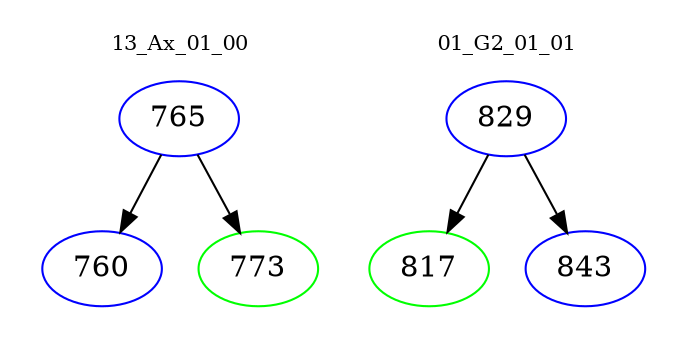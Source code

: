 digraph{
subgraph cluster_0 {
color = white
label = "13_Ax_01_00";
fontsize=10;
T0_765 [label="765", color="blue"]
T0_765 -> T0_760 [color="black"]
T0_760 [label="760", color="blue"]
T0_765 -> T0_773 [color="black"]
T0_773 [label="773", color="green"]
}
subgraph cluster_1 {
color = white
label = "01_G2_01_01";
fontsize=10;
T1_829 [label="829", color="blue"]
T1_829 -> T1_817 [color="black"]
T1_817 [label="817", color="green"]
T1_829 -> T1_843 [color="black"]
T1_843 [label="843", color="blue"]
}
}
